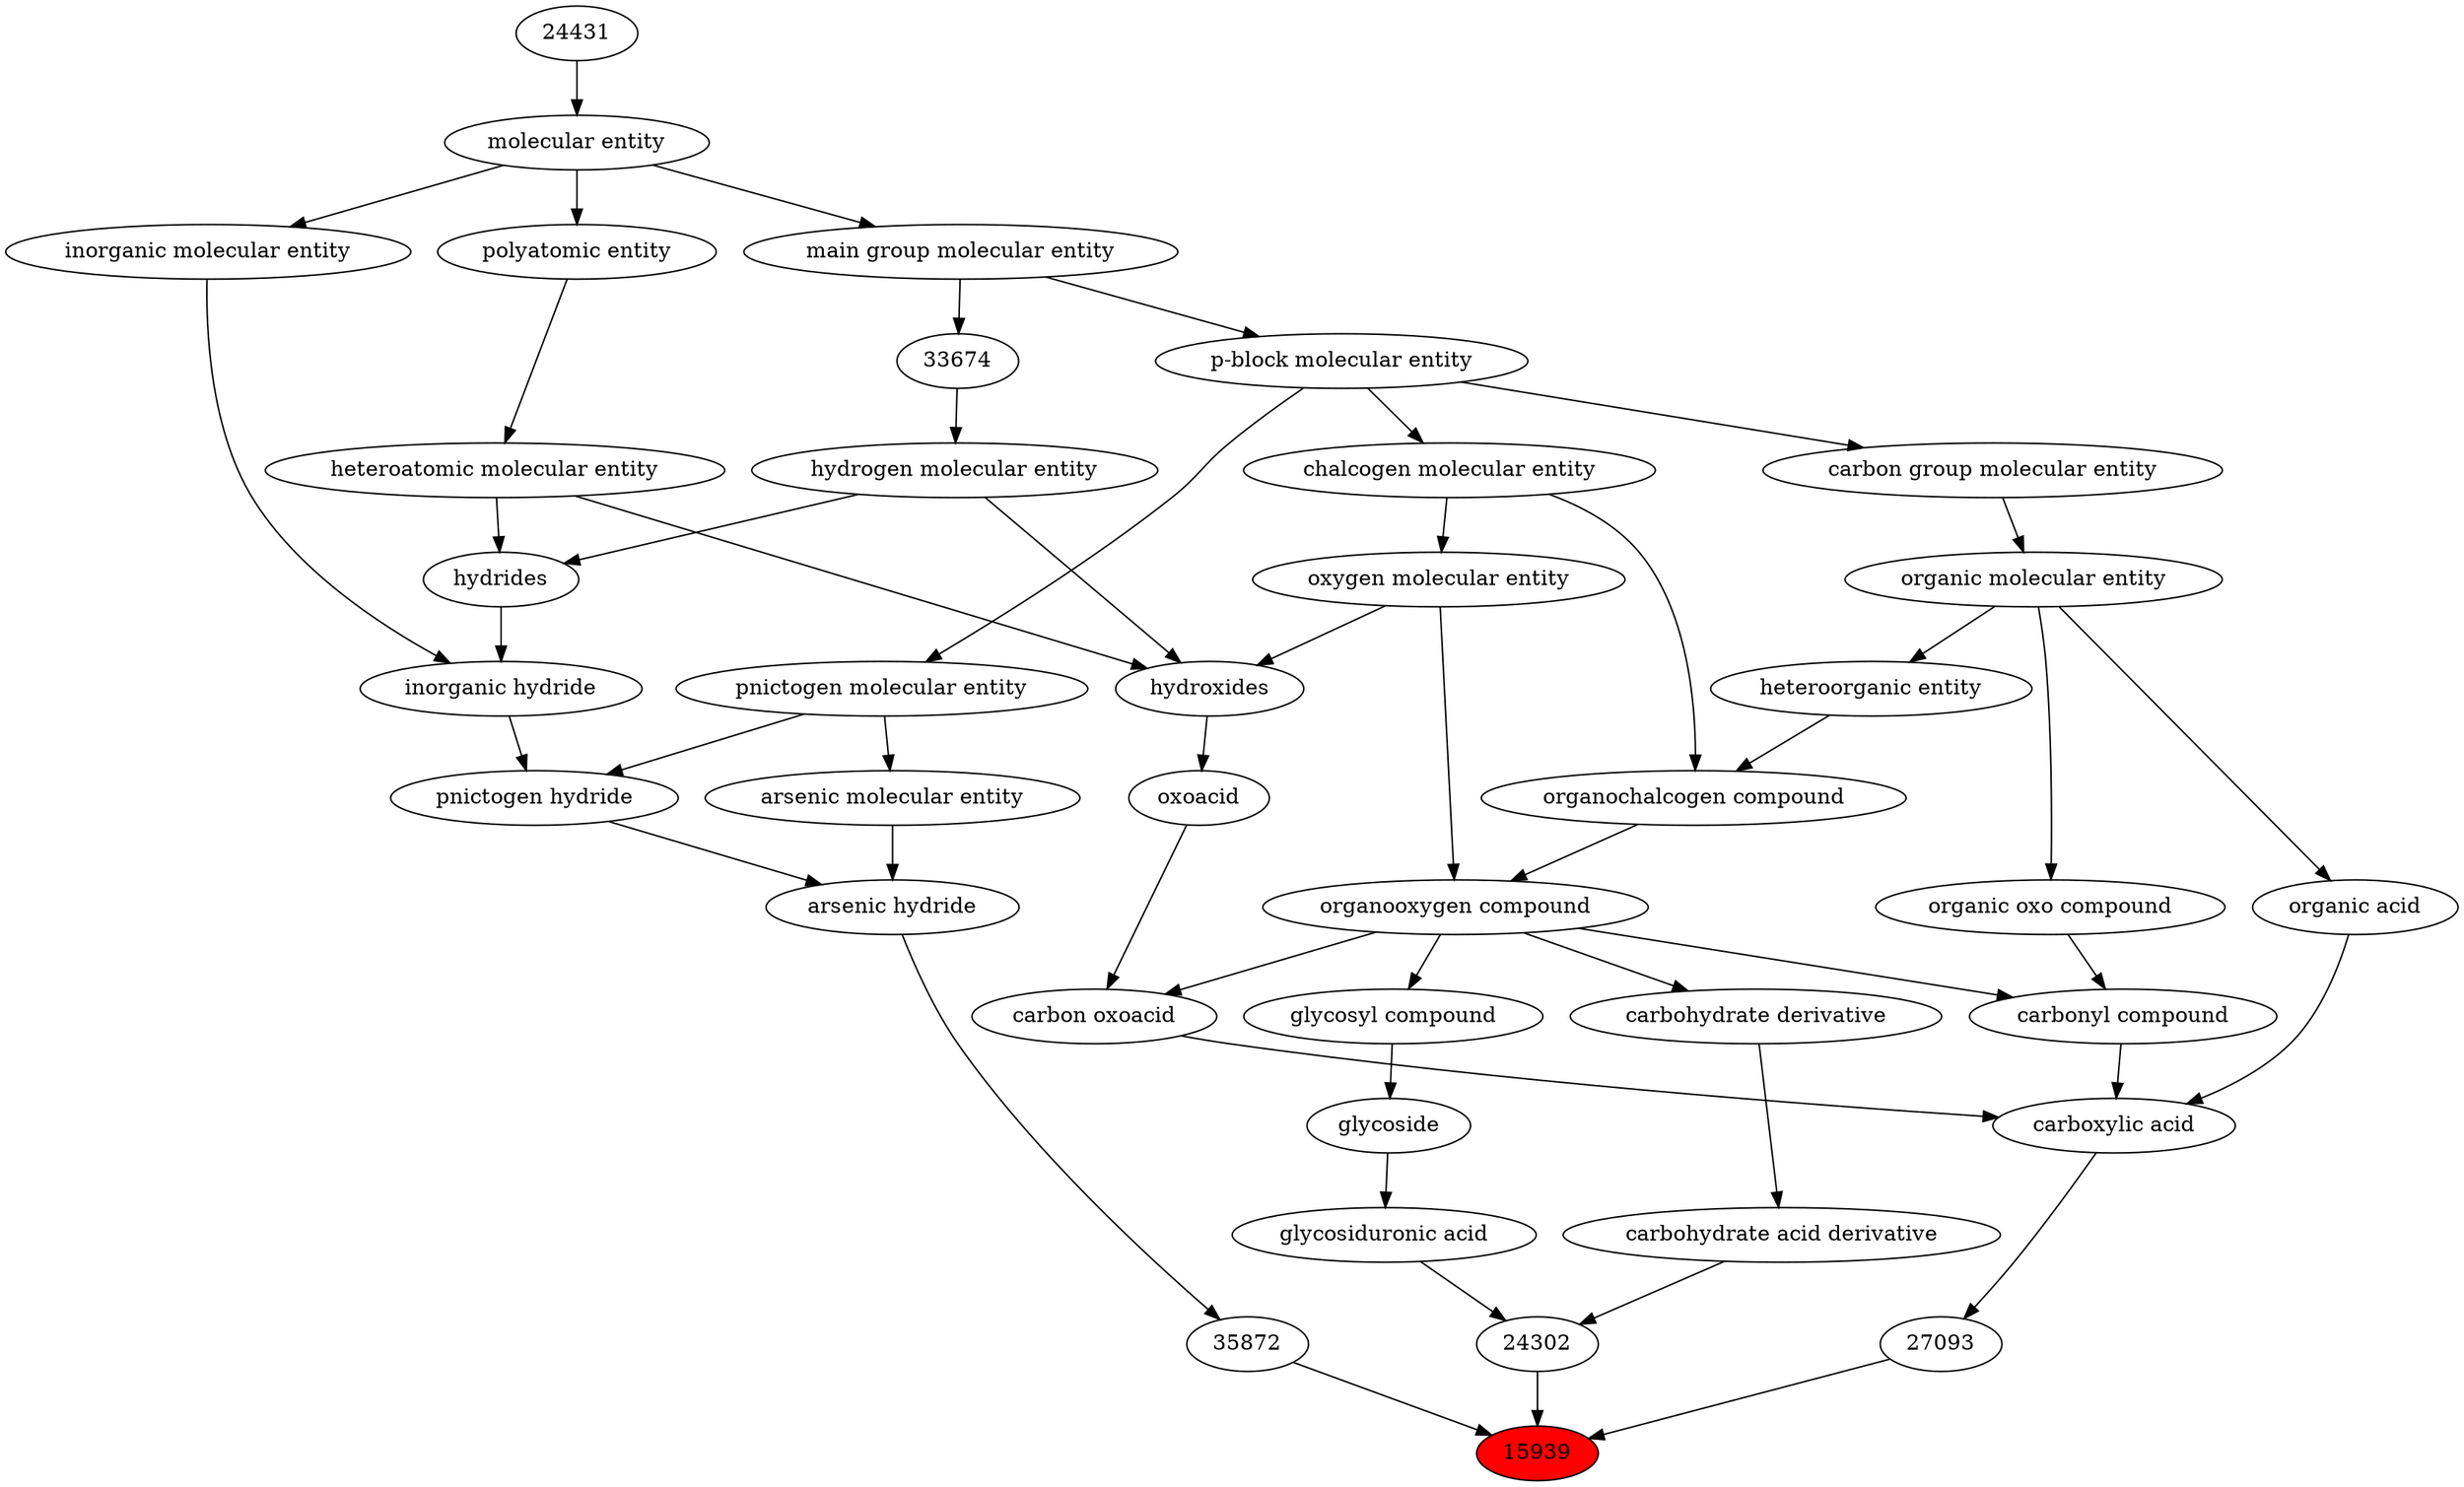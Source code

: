 digraph tree{ 
15939 [label="15939" fillcolor=red style=filled]
35872 -> 15939
27093 -> 15939
24302 -> 15939
35872 [label="35872"]
35822 -> 35872
27093 [label="27093"]
33575 -> 27093
24302 [label="24302"]
35314 -> 24302
63436 -> 24302
35822 [label="arsenic hydride"]
22632 -> 35822
35881 -> 35822
33575 [label="carboxylic acid"]
36586 -> 33575
35605 -> 33575
64709 -> 33575
35314 [label="glycosiduronic acid"]
24400 -> 35314
63436 [label="carbohydrate acid derivative"]
63299 -> 63436
22632 [label="arsenic molecular entity"]
33302 -> 22632
35881 [label="pnictogen hydride"]
33302 -> 35881
33242 -> 35881
36586 [label="carbonyl compound"]
36587 -> 36586
36963 -> 36586
35605 [label="carbon oxoacid"]
24833 -> 35605
36963 -> 35605
64709 [label="organic acid"]
50860 -> 64709
24400 [label="glycoside"]
63161 -> 24400
63299 [label="carbohydrate derivative"]
36963 -> 63299
33302 [label="pnictogen molecular entity"]
33675 -> 33302
33242 [label="inorganic hydride"]
33692 -> 33242
24835 -> 33242
36587 [label="organic oxo compound"]
50860 -> 36587
36963 [label="organooxygen compound"]
36962 -> 36963
25806 -> 36963
24833 [label="oxoacid"]
24651 -> 24833
50860 [label="organic molecular entity"]
33582 -> 50860
63161 [label="glycosyl compound"]
36963 -> 63161
33675 [label="p-block molecular entity"]
33579 -> 33675
33692 [label="hydrides"]
33608 -> 33692
37577 -> 33692
24835 [label="inorganic molecular entity"]
23367 -> 24835
36962 [label="organochalcogen compound"]
33285 -> 36962
33304 -> 36962
25806 [label="oxygen molecular entity"]
33304 -> 25806
24651 [label="hydroxides"]
25806 -> 24651
33608 -> 24651
37577 -> 24651
33582 [label="carbon group molecular entity"]
33675 -> 33582
33579 [label="main group molecular entity"]
23367 -> 33579
33608 [label="hydrogen molecular entity"]
33674 -> 33608
37577 [label="heteroatomic molecular entity"]
36357 -> 37577
23367 [label="molecular entity"]
24431 -> 23367
33285 [label="heteroorganic entity"]
50860 -> 33285
33304 [label="chalcogen molecular entity"]
33675 -> 33304
33674 [label="33674"]
33579 -> 33674
36357 [label="polyatomic entity"]
23367 -> 36357
24431 [label="24431"]
}